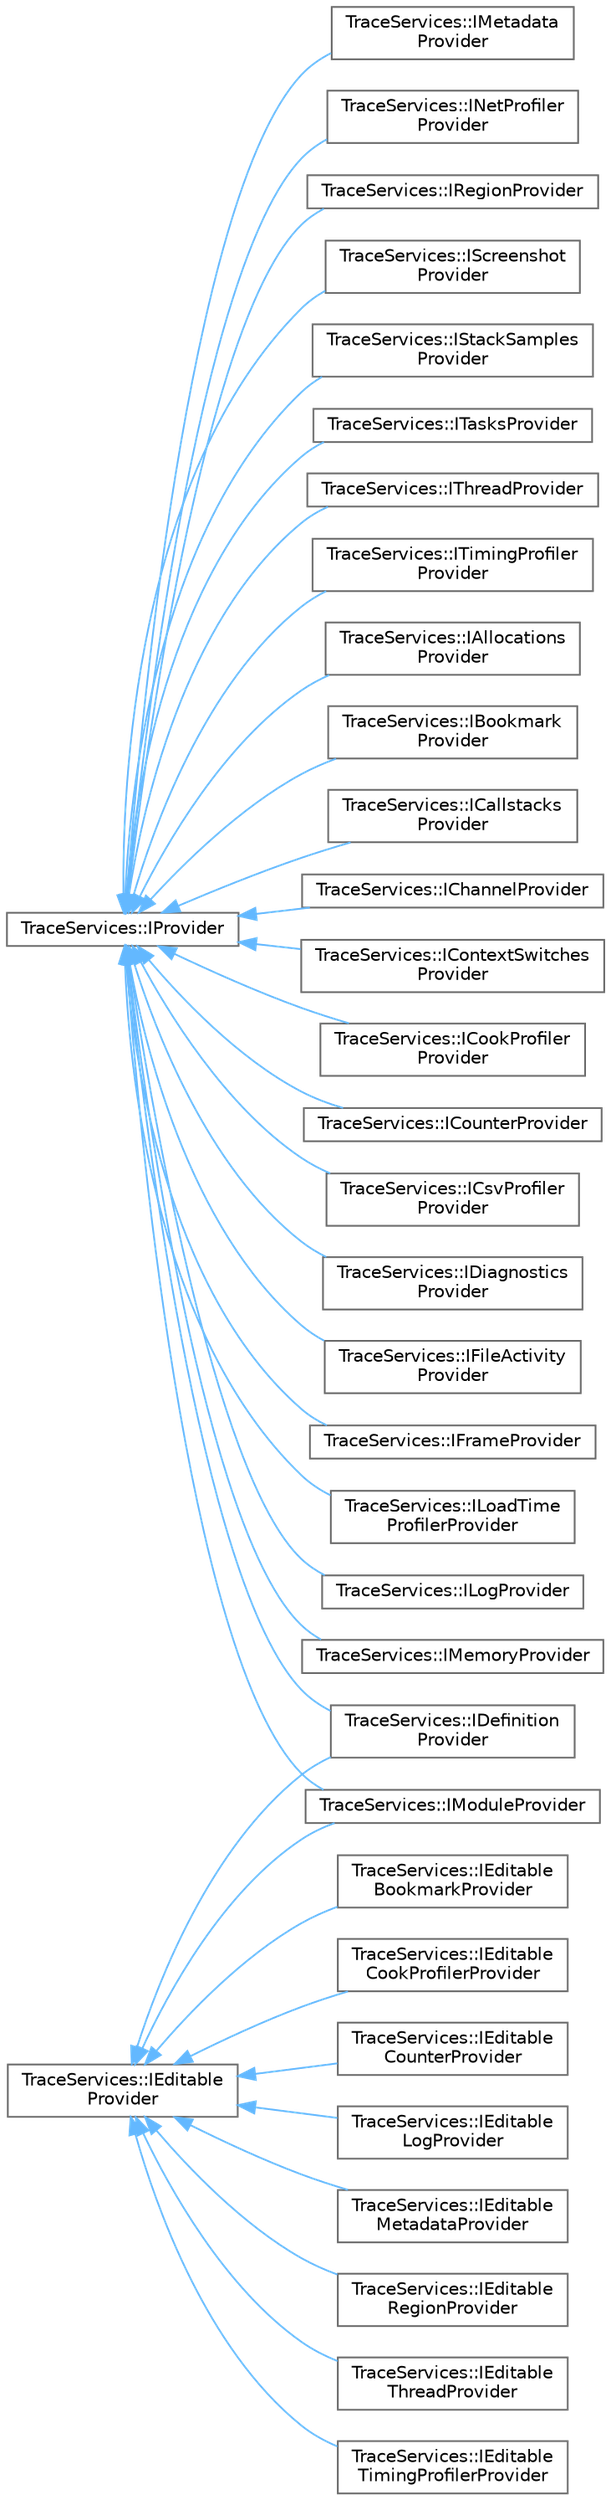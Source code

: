 digraph "Graphical Class Hierarchy"
{
 // INTERACTIVE_SVG=YES
 // LATEX_PDF_SIZE
  bgcolor="transparent";
  edge [fontname=Helvetica,fontsize=10,labelfontname=Helvetica,labelfontsize=10];
  node [fontname=Helvetica,fontsize=10,shape=box,height=0.2,width=0.4];
  rankdir="LR";
  Node0 [id="Node000000",label="TraceServices::IEditable\lProvider",height=0.2,width=0.4,color="grey40", fillcolor="white", style="filled",URL="$d4/d1a/classTraceServices_1_1IEditableProvider.html",tooltip=" "];
  Node0 -> Node1 [id="edge8316_Node000000_Node000001",dir="back",color="steelblue1",style="solid",tooltip=" "];
  Node1 [id="Node000001",label="TraceServices::IDefinition\lProvider",height=0.2,width=0.4,color="grey40", fillcolor="white", style="filled",URL="$d3/d07/classTraceServices_1_1IDefinitionProvider.html",tooltip="Allows users to publish \"definitions\", structs representing a definition event."];
  Node0 -> Node26 [id="edge8317_Node000000_Node000026",dir="back",color="steelblue1",style="solid",tooltip=" "];
  Node26 [id="Node000026",label="TraceServices::IEditable\lBookmarkProvider",height=0.2,width=0.4,color="grey40", fillcolor="white", style="filled",URL="$d9/d19/classTraceServices_1_1IEditableBookmarkProvider.html",tooltip=" "];
  Node0 -> Node27 [id="edge8318_Node000000_Node000027",dir="back",color="steelblue1",style="solid",tooltip=" "];
  Node27 [id="Node000027",label="TraceServices::IEditable\lCookProfilerProvider",height=0.2,width=0.4,color="grey40", fillcolor="white", style="filled",URL="$dc/dc4/classTraceServices_1_1IEditableCookProfilerProvider.html",tooltip=" "];
  Node0 -> Node28 [id="edge8319_Node000000_Node000028",dir="back",color="steelblue1",style="solid",tooltip=" "];
  Node28 [id="Node000028",label="TraceServices::IEditable\lCounterProvider",height=0.2,width=0.4,color="grey40", fillcolor="white", style="filled",URL="$de/db9/classTraceServices_1_1IEditableCounterProvider.html",tooltip=" "];
  Node0 -> Node29 [id="edge8320_Node000000_Node000029",dir="back",color="steelblue1",style="solid",tooltip=" "];
  Node29 [id="Node000029",label="TraceServices::IEditable\lLogProvider",height=0.2,width=0.4,color="grey40", fillcolor="white", style="filled",URL="$d1/da5/classTraceServices_1_1IEditableLogProvider.html",tooltip=" "];
  Node0 -> Node30 [id="edge8321_Node000000_Node000030",dir="back",color="steelblue1",style="solid",tooltip=" "];
  Node30 [id="Node000030",label="TraceServices::IEditable\lMetadataProvider",height=0.2,width=0.4,color="grey40", fillcolor="white", style="filled",URL="$d2/d61/classTraceServices_1_1IEditableMetadataProvider.html",tooltip=" "];
  Node0 -> Node31 [id="edge8322_Node000000_Node000031",dir="back",color="steelblue1",style="solid",tooltip=" "];
  Node31 [id="Node000031",label="TraceServices::IEditable\lRegionProvider",height=0.2,width=0.4,color="grey40", fillcolor="white", style="filled",URL="$d7/dab/classTraceServices_1_1IEditableRegionProvider.html",tooltip="The interface to a provider that can consume mutations of region events from a session."];
  Node0 -> Node32 [id="edge8323_Node000000_Node000032",dir="back",color="steelblue1",style="solid",tooltip=" "];
  Node32 [id="Node000032",label="TraceServices::IEditable\lThreadProvider",height=0.2,width=0.4,color="grey40", fillcolor="white", style="filled",URL="$d4/df4/classTraceServices_1_1IEditableThreadProvider.html",tooltip=" "];
  Node0 -> Node33 [id="edge8324_Node000000_Node000033",dir="back",color="steelblue1",style="solid",tooltip=" "];
  Node33 [id="Node000033",label="TraceServices::IEditable\lTimingProfilerProvider",height=0.2,width=0.4,color="grey40", fillcolor="white", style="filled",URL="$de/d68/classTraceServices_1_1IEditableTimingProfilerProvider.html",tooltip=" "];
  Node0 -> Node18 [id="edge8325_Node000000_Node000018",dir="back",color="steelblue1",style="solid",tooltip=" "];
  Node18 [id="Node000018",label="TraceServices::IModuleProvider",height=0.2,width=0.4,color="grey40", fillcolor="white", style="filled",URL="$d5/d33/classTraceServices_1_1IModuleProvider.html",tooltip=" "];
  Node2 [id="Node000002",label="TraceServices::IProvider",height=0.2,width=0.4,color="grey40", fillcolor="white", style="filled",URL="$d4/db5/classTraceServices_1_1IProvider.html",tooltip=" "];
  Node2 -> Node3 [id="edge8326_Node000002_Node000003",dir="back",color="steelblue1",style="solid",tooltip=" "];
  Node3 [id="Node000003",label="TraceServices::IAllocations\lProvider",height=0.2,width=0.4,color="grey40", fillcolor="white", style="filled",URL="$d7/da8/classTraceServices_1_1IAllocationsProvider.html",tooltip=" "];
  Node2 -> Node4 [id="edge8327_Node000002_Node000004",dir="back",color="steelblue1",style="solid",tooltip=" "];
  Node4 [id="Node000004",label="TraceServices::IBookmark\lProvider",height=0.2,width=0.4,color="grey40", fillcolor="white", style="filled",URL="$dd/d30/classTraceServices_1_1IBookmarkProvider.html",tooltip=" "];
  Node2 -> Node5 [id="edge8328_Node000002_Node000005",dir="back",color="steelblue1",style="solid",tooltip=" "];
  Node5 [id="Node000005",label="TraceServices::ICallstacks\lProvider",height=0.2,width=0.4,color="grey40", fillcolor="white", style="filled",URL="$d2/d98/classTraceServices_1_1ICallstacksProvider.html",tooltip=" "];
  Node2 -> Node6 [id="edge8329_Node000002_Node000006",dir="back",color="steelblue1",style="solid",tooltip=" "];
  Node6 [id="Node000006",label="TraceServices::IChannelProvider",height=0.2,width=0.4,color="grey40", fillcolor="white", style="filled",URL="$d0/dca/classTraceServices_1_1IChannelProvider.html",tooltip=" "];
  Node2 -> Node7 [id="edge8330_Node000002_Node000007",dir="back",color="steelblue1",style="solid",tooltip=" "];
  Node7 [id="Node000007",label="TraceServices::IContextSwitches\lProvider",height=0.2,width=0.4,color="grey40", fillcolor="white", style="filled",URL="$db/dee/classTraceServices_1_1IContextSwitchesProvider.html",tooltip=" "];
  Node2 -> Node8 [id="edge8331_Node000002_Node000008",dir="back",color="steelblue1",style="solid",tooltip=" "];
  Node8 [id="Node000008",label="TraceServices::ICookProfiler\lProvider",height=0.2,width=0.4,color="grey40", fillcolor="white", style="filled",URL="$df/d36/classTraceServices_1_1ICookProfilerProvider.html",tooltip=" "];
  Node2 -> Node9 [id="edge8332_Node000002_Node000009",dir="back",color="steelblue1",style="solid",tooltip=" "];
  Node9 [id="Node000009",label="TraceServices::ICounterProvider",height=0.2,width=0.4,color="grey40", fillcolor="white", style="filled",URL="$d2/dc0/classTraceServices_1_1ICounterProvider.html",tooltip=" "];
  Node2 -> Node10 [id="edge8333_Node000002_Node000010",dir="back",color="steelblue1",style="solid",tooltip=" "];
  Node10 [id="Node000010",label="TraceServices::ICsvProfiler\lProvider",height=0.2,width=0.4,color="grey40", fillcolor="white", style="filled",URL="$d7/df1/classTraceServices_1_1ICsvProfilerProvider.html",tooltip=" "];
  Node2 -> Node1 [id="edge8334_Node000002_Node000001",dir="back",color="steelblue1",style="solid",tooltip=" "];
  Node2 -> Node11 [id="edge8335_Node000002_Node000011",dir="back",color="steelblue1",style="solid",tooltip=" "];
  Node11 [id="Node000011",label="TraceServices::IDiagnostics\lProvider",height=0.2,width=0.4,color="grey40", fillcolor="white", style="filled",URL="$de/d17/classTraceServices_1_1IDiagnosticsProvider.html",tooltip=" "];
  Node2 -> Node12 [id="edge8336_Node000002_Node000012",dir="back",color="steelblue1",style="solid",tooltip=" "];
  Node12 [id="Node000012",label="TraceServices::IFileActivity\lProvider",height=0.2,width=0.4,color="grey40", fillcolor="white", style="filled",URL="$d2/dab/classTraceServices_1_1IFileActivityProvider.html",tooltip=" "];
  Node2 -> Node13 [id="edge8337_Node000002_Node000013",dir="back",color="steelblue1",style="solid",tooltip=" "];
  Node13 [id="Node000013",label="TraceServices::IFrameProvider",height=0.2,width=0.4,color="grey40", fillcolor="white", style="filled",URL="$d9/d08/classTraceServices_1_1IFrameProvider.html",tooltip=" "];
  Node2 -> Node14 [id="edge8338_Node000002_Node000014",dir="back",color="steelblue1",style="solid",tooltip=" "];
  Node14 [id="Node000014",label="TraceServices::ILoadTime\lProfilerProvider",height=0.2,width=0.4,color="grey40", fillcolor="white", style="filled",URL="$d1/d88/classTraceServices_1_1ILoadTimeProfilerProvider.html",tooltip=" "];
  Node2 -> Node15 [id="edge8339_Node000002_Node000015",dir="back",color="steelblue1",style="solid",tooltip=" "];
  Node15 [id="Node000015",label="TraceServices::ILogProvider",height=0.2,width=0.4,color="grey40", fillcolor="white", style="filled",URL="$d3/d0f/classTraceServices_1_1ILogProvider.html",tooltip=" "];
  Node2 -> Node16 [id="edge8340_Node000002_Node000016",dir="back",color="steelblue1",style="solid",tooltip=" "];
  Node16 [id="Node000016",label="TraceServices::IMemoryProvider",height=0.2,width=0.4,color="grey40", fillcolor="white", style="filled",URL="$dc/d0f/classTraceServices_1_1IMemoryProvider.html",tooltip=" "];
  Node2 -> Node17 [id="edge8341_Node000002_Node000017",dir="back",color="steelblue1",style="solid",tooltip=" "];
  Node17 [id="Node000017",label="TraceServices::IMetadata\lProvider",height=0.2,width=0.4,color="grey40", fillcolor="white", style="filled",URL="$dc/d78/classTraceServices_1_1IMetadataProvider.html",tooltip=" "];
  Node2 -> Node18 [id="edge8342_Node000002_Node000018",dir="back",color="steelblue1",style="solid",tooltip=" "];
  Node2 -> Node19 [id="edge8343_Node000002_Node000019",dir="back",color="steelblue1",style="solid",tooltip=" "];
  Node19 [id="Node000019",label="TraceServices::INetProfiler\lProvider",height=0.2,width=0.4,color="grey40", fillcolor="white", style="filled",URL="$d7/d03/classTraceServices_1_1INetProfilerProvider.html",tooltip=" "];
  Node2 -> Node20 [id="edge8344_Node000002_Node000020",dir="back",color="steelblue1",style="solid",tooltip=" "];
  Node20 [id="Node000020",label="TraceServices::IRegionProvider",height=0.2,width=0.4,color="grey40", fillcolor="white", style="filled",URL="$da/d14/classTraceServices_1_1IRegionProvider.html",tooltip=" "];
  Node2 -> Node21 [id="edge8345_Node000002_Node000021",dir="back",color="steelblue1",style="solid",tooltip=" "];
  Node21 [id="Node000021",label="TraceServices::IScreenshot\lProvider",height=0.2,width=0.4,color="grey40", fillcolor="white", style="filled",URL="$db/d67/classTraceServices_1_1IScreenshotProvider.html",tooltip=" "];
  Node2 -> Node22 [id="edge8346_Node000002_Node000022",dir="back",color="steelblue1",style="solid",tooltip=" "];
  Node22 [id="Node000022",label="TraceServices::IStackSamples\lProvider",height=0.2,width=0.4,color="grey40", fillcolor="white", style="filled",URL="$d2/d41/classTraceServices_1_1IStackSamplesProvider.html",tooltip=" "];
  Node2 -> Node23 [id="edge8347_Node000002_Node000023",dir="back",color="steelblue1",style="solid",tooltip=" "];
  Node23 [id="Node000023",label="TraceServices::ITasksProvider",height=0.2,width=0.4,color="grey40", fillcolor="white", style="filled",URL="$d9/d48/classTraceServices_1_1ITasksProvider.html",tooltip=" "];
  Node2 -> Node24 [id="edge8348_Node000002_Node000024",dir="back",color="steelblue1",style="solid",tooltip=" "];
  Node24 [id="Node000024",label="TraceServices::IThreadProvider",height=0.2,width=0.4,color="grey40", fillcolor="white", style="filled",URL="$dd/d15/classTraceServices_1_1IThreadProvider.html",tooltip=" "];
  Node2 -> Node25 [id="edge8349_Node000002_Node000025",dir="back",color="steelblue1",style="solid",tooltip=" "];
  Node25 [id="Node000025",label="TraceServices::ITimingProfiler\lProvider",height=0.2,width=0.4,color="grey40", fillcolor="white", style="filled",URL="$dc/df0/classTraceServices_1_1ITimingProfilerProvider.html",tooltip=" "];
}
